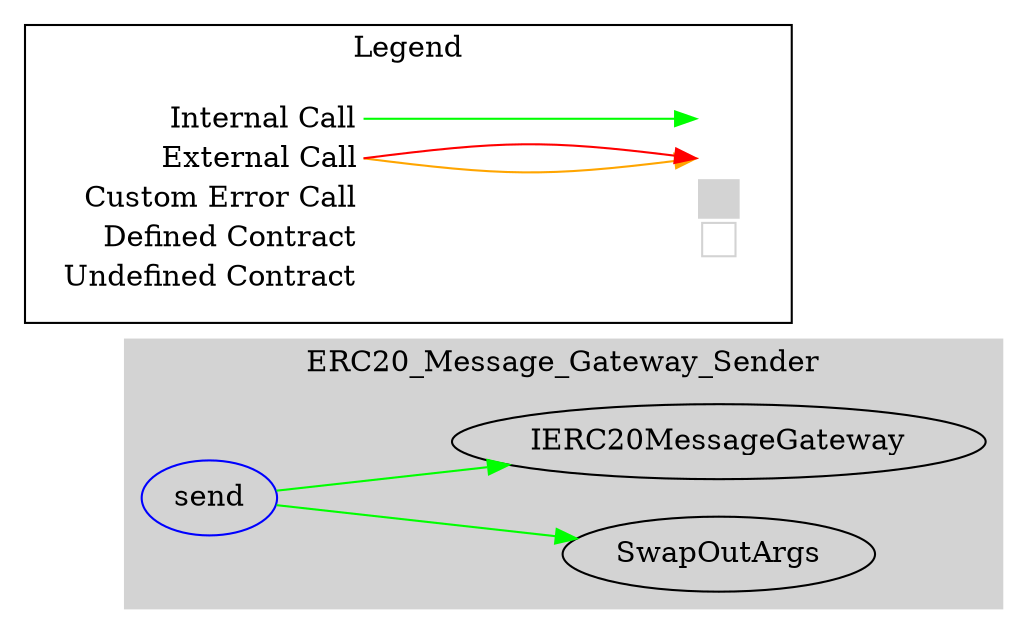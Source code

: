digraph G {
  graph [ ratio = "auto", page = "100", compound =true ];
subgraph "clusterERC20_Message_Gateway_Sender" {
  graph [ label = "ERC20_Message_Gateway_Sender", color = "lightgray", style = "filled", bgcolor = "lightgray" ];
  "ERC20_Message_Gateway_Sender.send" [ label = "send", color = "blue" ];
  "ERC20_Message_Gateway_Sender.SwapOutArgs" [ label = "SwapOutArgs" ];
  "ERC20_Message_Gateway_Sender.IERC20MessageGateway" [ label = "IERC20MessageGateway" ];
}

  "ERC20_Message_Gateway_Sender.send";
  "ERC20_Message_Gateway_Sender.SwapOutArgs";
  "ERC20_Message_Gateway_Sender.IERC20MessageGateway";
  "ERC20_Message_Gateway_Sender.send" -> "ERC20_Message_Gateway_Sender.SwapOutArgs" [ color = "green" ];
  "ERC20_Message_Gateway_Sender.send" -> "ERC20_Message_Gateway_Sender.IERC20MessageGateway" [ color = "green" ];


rankdir=LR
node [shape=plaintext]
subgraph cluster_01 { 
label = "Legend";
key [label=<<table border="0" cellpadding="2" cellspacing="0" cellborder="0">
  <tr><td align="right" port="i1">Internal Call</td></tr>
  <tr><td align="right" port="i2">External Call</td></tr>
  <tr><td align="right" port="i2">Custom Error Call</td></tr>
  <tr><td align="right" port="i3">Defined Contract</td></tr>
  <tr><td align="right" port="i4">Undefined Contract</td></tr>
  </table>>]
key2 [label=<<table border="0" cellpadding="2" cellspacing="0" cellborder="0">
  <tr><td port="i1">&nbsp;&nbsp;&nbsp;</td></tr>
  <tr><td port="i2">&nbsp;&nbsp;&nbsp;</td></tr>
  <tr><td port="i3" bgcolor="lightgray">&nbsp;&nbsp;&nbsp;</td></tr>
  <tr><td port="i4">
    <table border="1" cellborder="0" cellspacing="0" cellpadding="7" color="lightgray">
      <tr>
       <td></td>
      </tr>
     </table>
  </td></tr>
  </table>>]
key:i1:e -> key2:i1:w [color="green"]
key:i2:e -> key2:i2:w [color="orange"]
key:i2:e -> key2:i2:w [color="red"]
}
}

